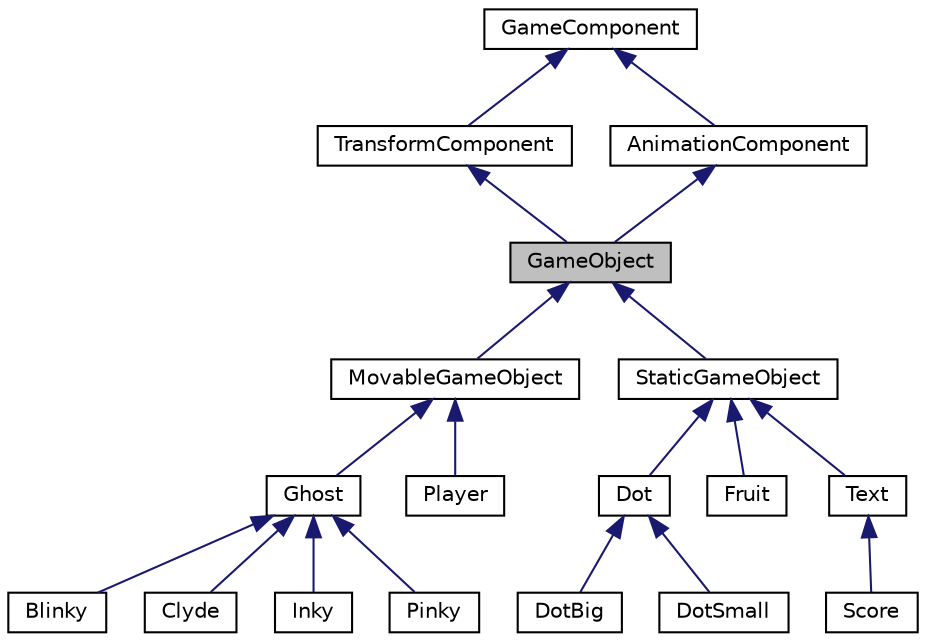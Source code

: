 digraph "GameObject"
{
 // LATEX_PDF_SIZE
  edge [fontname="Helvetica",fontsize="10",labelfontname="Helvetica",labelfontsize="10"];
  node [fontname="Helvetica",fontsize="10",shape=record];
  Node1 [label="GameObject",height=0.2,width=0.4,color="black", fillcolor="grey75", style="filled", fontcolor="black",tooltip=" "];
  Node2 -> Node1 [dir="back",color="midnightblue",fontsize="10",style="solid"];
  Node2 [label="TransformComponent",height=0.2,width=0.4,color="black", fillcolor="white", style="filled",URL="$classTransformComponent.html",tooltip=" "];
  Node3 -> Node2 [dir="back",color="midnightblue",fontsize="10",style="solid"];
  Node3 [label="GameComponent",height=0.2,width=0.4,color="black", fillcolor="white", style="filled",URL="$classGameComponent.html",tooltip=" "];
  Node4 -> Node1 [dir="back",color="midnightblue",fontsize="10",style="solid"];
  Node4 [label="AnimationComponent",height=0.2,width=0.4,color="black", fillcolor="white", style="filled",URL="$classAnimationComponent.html",tooltip="The model for the animation component, which is responsible for handling the animation of sprites and..."];
  Node3 -> Node4 [dir="back",color="midnightblue",fontsize="10",style="solid"];
  Node1 -> Node5 [dir="back",color="midnightblue",fontsize="10",style="solid"];
  Node5 [label="MovableGameObject",height=0.2,width=0.4,color="black", fillcolor="white", style="filled",URL="$classMovableGameObject.html",tooltip=" "];
  Node5 -> Node6 [dir="back",color="midnightblue",fontsize="10",style="solid"];
  Node6 [label="Ghost",height=0.2,width=0.4,color="black", fillcolor="white", style="filled",URL="$classGhost.html",tooltip=" "];
  Node6 -> Node7 [dir="back",color="midnightblue",fontsize="10",style="solid"];
  Node7 [label="Blinky",height=0.2,width=0.4,color="black", fillcolor="white", style="filled",URL="$classBlinky.html",tooltip=" "];
  Node6 -> Node8 [dir="back",color="midnightblue",fontsize="10",style="solid"];
  Node8 [label="Clyde",height=0.2,width=0.4,color="black", fillcolor="white", style="filled",URL="$classClyde.html",tooltip=" "];
  Node6 -> Node9 [dir="back",color="midnightblue",fontsize="10",style="solid"];
  Node9 [label="Inky",height=0.2,width=0.4,color="black", fillcolor="white", style="filled",URL="$classInky.html",tooltip=" "];
  Node6 -> Node10 [dir="back",color="midnightblue",fontsize="10",style="solid"];
  Node10 [label="Pinky",height=0.2,width=0.4,color="black", fillcolor="white", style="filled",URL="$classPinky.html",tooltip=" "];
  Node5 -> Node11 [dir="back",color="midnightblue",fontsize="10",style="solid"];
  Node11 [label="Player",height=0.2,width=0.4,color="black", fillcolor="white", style="filled",URL="$classPlayer.html",tooltip=" "];
  Node1 -> Node12 [dir="back",color="midnightblue",fontsize="10",style="solid"];
  Node12 [label="StaticGameObject",height=0.2,width=0.4,color="black", fillcolor="white", style="filled",URL="$classStaticGameObject.html",tooltip=" "];
  Node12 -> Node13 [dir="back",color="midnightblue",fontsize="10",style="solid"];
  Node13 [label="Dot",height=0.2,width=0.4,color="black", fillcolor="white", style="filled",URL="$classDot.html",tooltip=" "];
  Node13 -> Node14 [dir="back",color="midnightblue",fontsize="10",style="solid"];
  Node14 [label="DotBig",height=0.2,width=0.4,color="black", fillcolor="white", style="filled",URL="$classDotBig.html",tooltip=" "];
  Node13 -> Node15 [dir="back",color="midnightblue",fontsize="10",style="solid"];
  Node15 [label="DotSmall",height=0.2,width=0.4,color="black", fillcolor="white", style="filled",URL="$classDotSmall.html",tooltip=" "];
  Node12 -> Node16 [dir="back",color="midnightblue",fontsize="10",style="solid"];
  Node16 [label="Fruit",height=0.2,width=0.4,color="black", fillcolor="white", style="filled",URL="$classFruit.html",tooltip=" "];
  Node12 -> Node17 [dir="back",color="midnightblue",fontsize="10",style="solid"];
  Node17 [label="Text",height=0.2,width=0.4,color="black", fillcolor="white", style="filled",URL="$classText.html",tooltip=" "];
  Node17 -> Node18 [dir="back",color="midnightblue",fontsize="10",style="solid"];
  Node18 [label="Score",height=0.2,width=0.4,color="black", fillcolor="white", style="filled",URL="$classScore.html",tooltip=" "];
}
